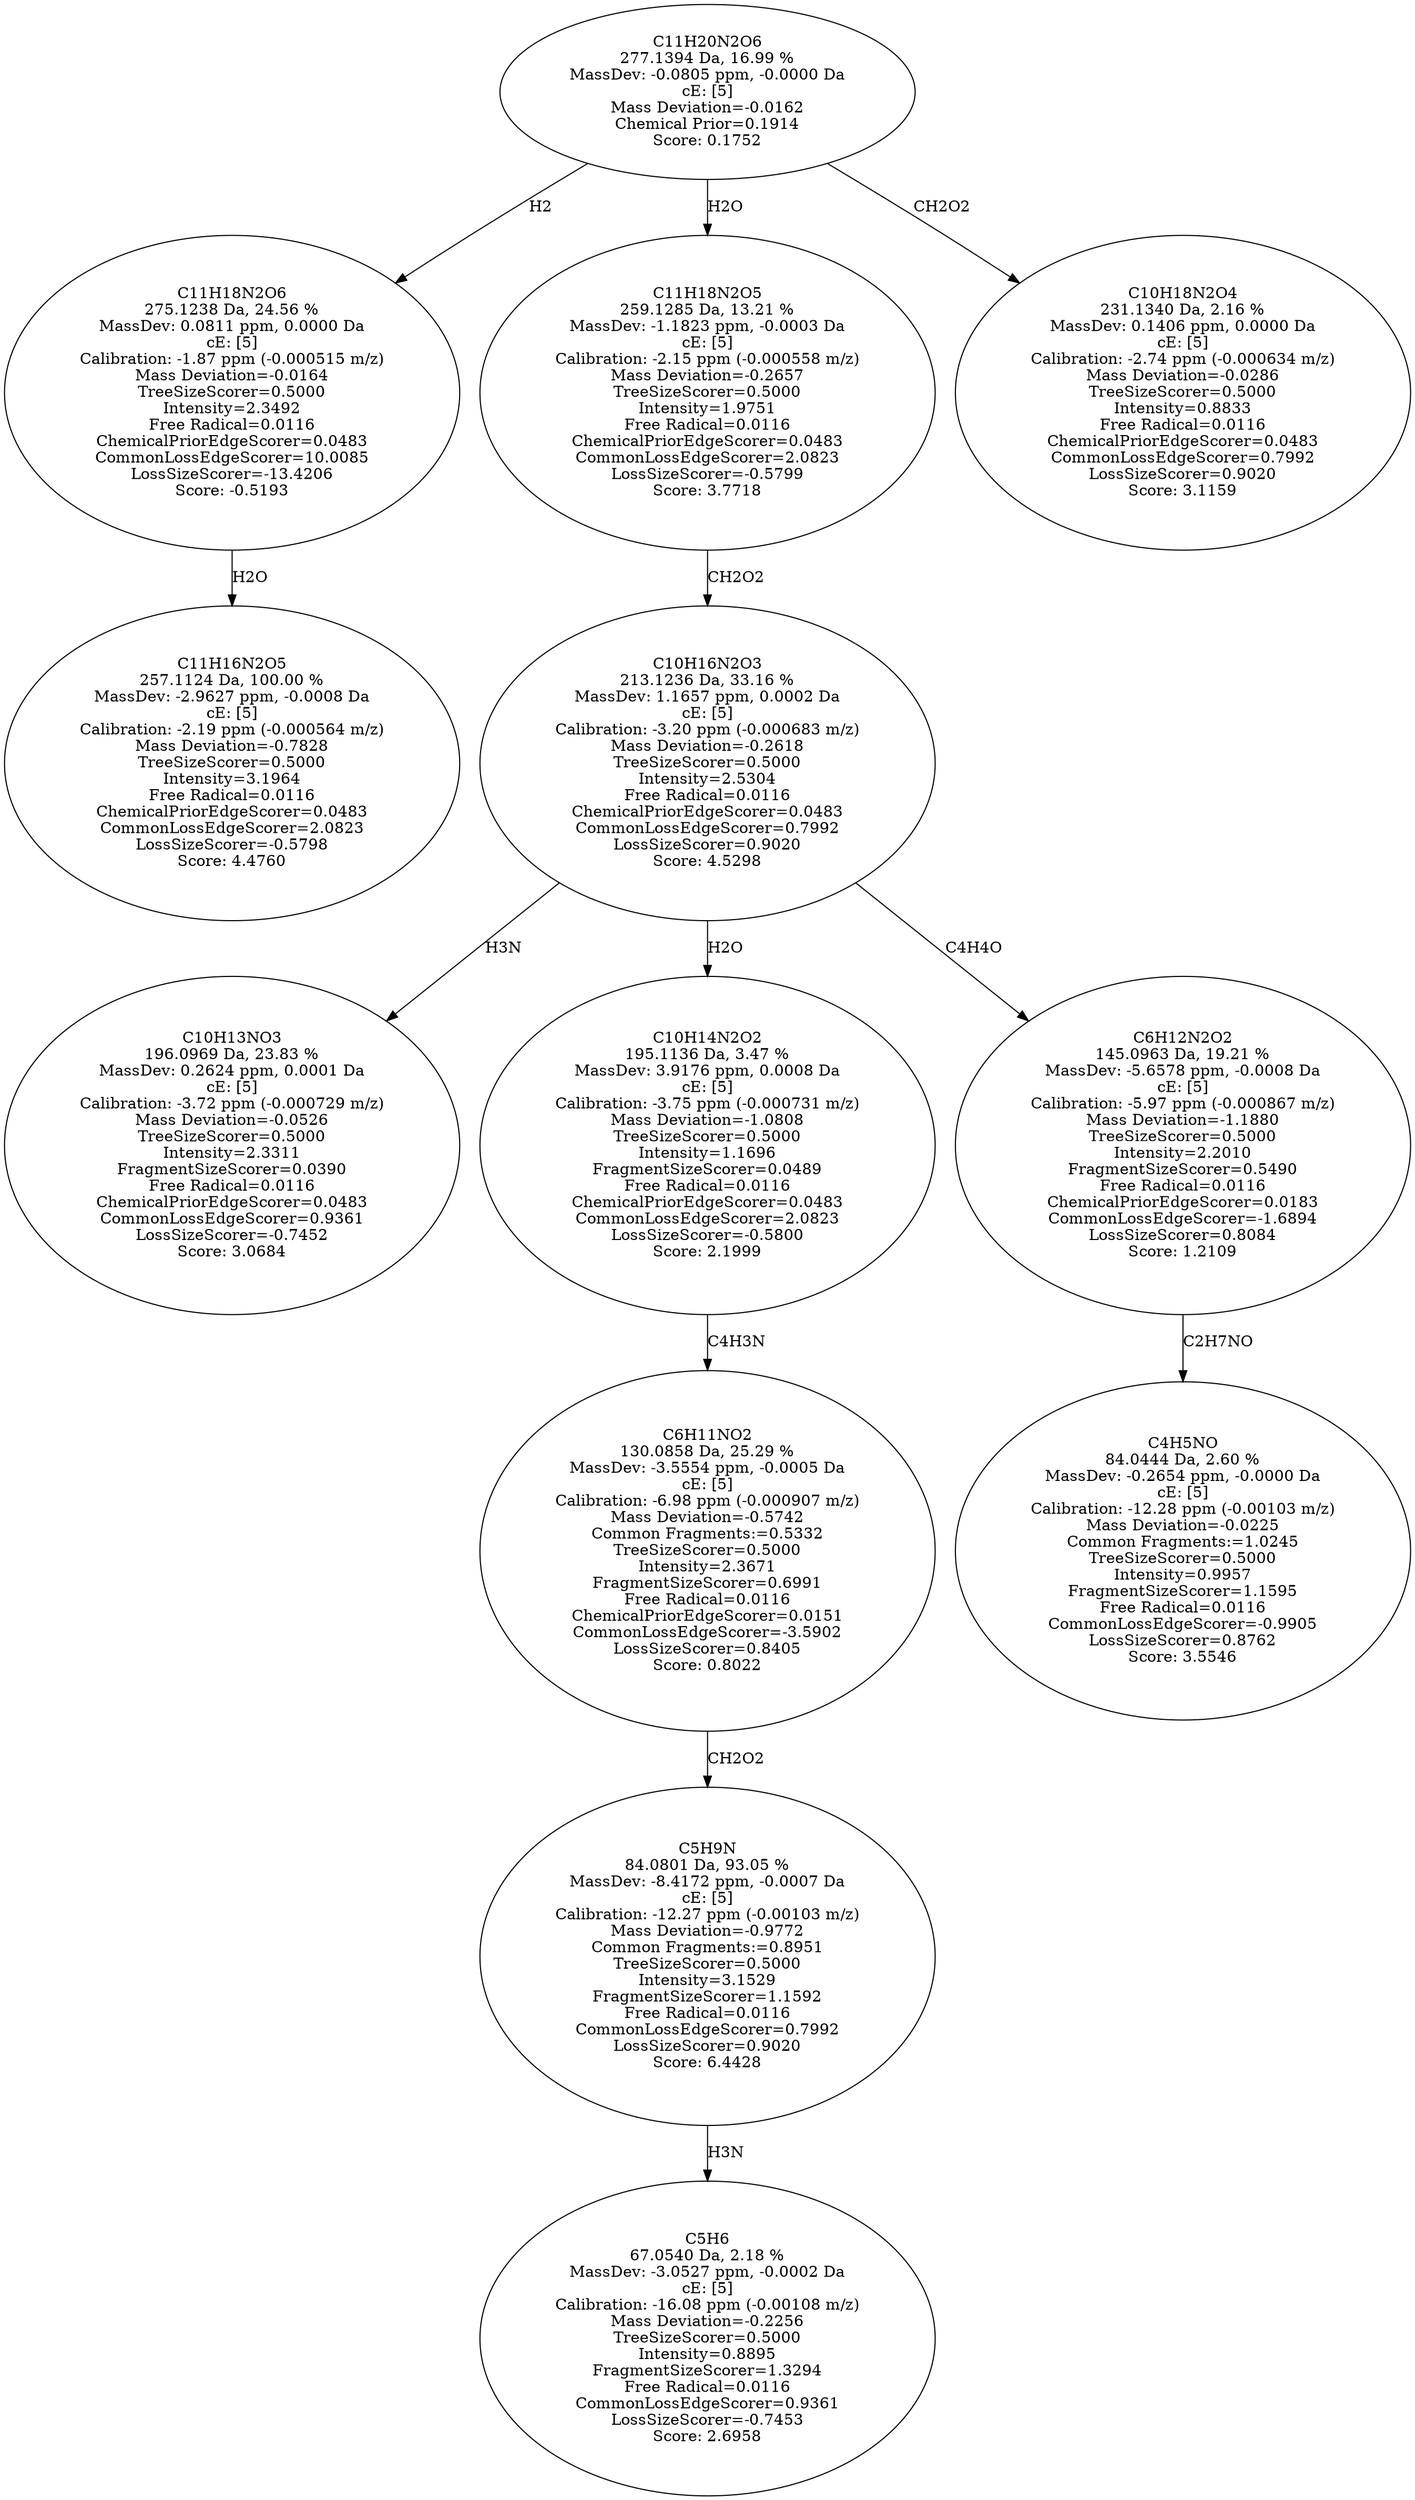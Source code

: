 strict digraph {
v1 [label="C11H16N2O5\n257.1124 Da, 100.00 %\nMassDev: -2.9627 ppm, -0.0008 Da\ncE: [5]\nCalibration: -2.19 ppm (-0.000564 m/z)\nMass Deviation=-0.7828\nTreeSizeScorer=0.5000\nIntensity=3.1964\nFree Radical=0.0116\nChemicalPriorEdgeScorer=0.0483\nCommonLossEdgeScorer=2.0823\nLossSizeScorer=-0.5798\nScore: 4.4760"];
v2 [label="C11H18N2O6\n275.1238 Da, 24.56 %\nMassDev: 0.0811 ppm, 0.0000 Da\ncE: [5]\nCalibration: -1.87 ppm (-0.000515 m/z)\nMass Deviation=-0.0164\nTreeSizeScorer=0.5000\nIntensity=2.3492\nFree Radical=0.0116\nChemicalPriorEdgeScorer=0.0483\nCommonLossEdgeScorer=10.0085\nLossSizeScorer=-13.4206\nScore: -0.5193"];
v3 [label="C10H13NO3\n196.0969 Da, 23.83 %\nMassDev: 0.2624 ppm, 0.0001 Da\ncE: [5]\nCalibration: -3.72 ppm (-0.000729 m/z)\nMass Deviation=-0.0526\nTreeSizeScorer=0.5000\nIntensity=2.3311\nFragmentSizeScorer=0.0390\nFree Radical=0.0116\nChemicalPriorEdgeScorer=0.0483\nCommonLossEdgeScorer=0.9361\nLossSizeScorer=-0.7452\nScore: 3.0684"];
v4 [label="C5H6\n67.0540 Da, 2.18 %\nMassDev: -3.0527 ppm, -0.0002 Da\ncE: [5]\nCalibration: -16.08 ppm (-0.00108 m/z)\nMass Deviation=-0.2256\nTreeSizeScorer=0.5000\nIntensity=0.8895\nFragmentSizeScorer=1.3294\nFree Radical=0.0116\nCommonLossEdgeScorer=0.9361\nLossSizeScorer=-0.7453\nScore: 2.6958"];
v5 [label="C5H9N\n84.0801 Da, 93.05 %\nMassDev: -8.4172 ppm, -0.0007 Da\ncE: [5]\nCalibration: -12.27 ppm (-0.00103 m/z)\nMass Deviation=-0.9772\nCommon Fragments:=0.8951\nTreeSizeScorer=0.5000\nIntensity=3.1529\nFragmentSizeScorer=1.1592\nFree Radical=0.0116\nCommonLossEdgeScorer=0.7992\nLossSizeScorer=0.9020\nScore: 6.4428"];
v6 [label="C6H11NO2\n130.0858 Da, 25.29 %\nMassDev: -3.5554 ppm, -0.0005 Da\ncE: [5]\nCalibration: -6.98 ppm (-0.000907 m/z)\nMass Deviation=-0.5742\nCommon Fragments:=0.5332\nTreeSizeScorer=0.5000\nIntensity=2.3671\nFragmentSizeScorer=0.6991\nFree Radical=0.0116\nChemicalPriorEdgeScorer=0.0151\nCommonLossEdgeScorer=-3.5902\nLossSizeScorer=0.8405\nScore: 0.8022"];
v7 [label="C10H14N2O2\n195.1136 Da, 3.47 %\nMassDev: 3.9176 ppm, 0.0008 Da\ncE: [5]\nCalibration: -3.75 ppm (-0.000731 m/z)\nMass Deviation=-1.0808\nTreeSizeScorer=0.5000\nIntensity=1.1696\nFragmentSizeScorer=0.0489\nFree Radical=0.0116\nChemicalPriorEdgeScorer=0.0483\nCommonLossEdgeScorer=2.0823\nLossSizeScorer=-0.5800\nScore: 2.1999"];
v8 [label="C4H5NO\n84.0444 Da, 2.60 %\nMassDev: -0.2654 ppm, -0.0000 Da\ncE: [5]\nCalibration: -12.28 ppm (-0.00103 m/z)\nMass Deviation=-0.0225\nCommon Fragments:=1.0245\nTreeSizeScorer=0.5000\nIntensity=0.9957\nFragmentSizeScorer=1.1595\nFree Radical=0.0116\nCommonLossEdgeScorer=-0.9905\nLossSizeScorer=0.8762\nScore: 3.5546"];
v9 [label="C6H12N2O2\n145.0963 Da, 19.21 %\nMassDev: -5.6578 ppm, -0.0008 Da\ncE: [5]\nCalibration: -5.97 ppm (-0.000867 m/z)\nMass Deviation=-1.1880\nTreeSizeScorer=0.5000\nIntensity=2.2010\nFragmentSizeScorer=0.5490\nFree Radical=0.0116\nChemicalPriorEdgeScorer=0.0183\nCommonLossEdgeScorer=-1.6894\nLossSizeScorer=0.8084\nScore: 1.2109"];
v10 [label="C10H16N2O3\n213.1236 Da, 33.16 %\nMassDev: 1.1657 ppm, 0.0002 Da\ncE: [5]\nCalibration: -3.20 ppm (-0.000683 m/z)\nMass Deviation=-0.2618\nTreeSizeScorer=0.5000\nIntensity=2.5304\nFree Radical=0.0116\nChemicalPriorEdgeScorer=0.0483\nCommonLossEdgeScorer=0.7992\nLossSizeScorer=0.9020\nScore: 4.5298"];
v11 [label="C11H18N2O5\n259.1285 Da, 13.21 %\nMassDev: -1.1823 ppm, -0.0003 Da\ncE: [5]\nCalibration: -2.15 ppm (-0.000558 m/z)\nMass Deviation=-0.2657\nTreeSizeScorer=0.5000\nIntensity=1.9751\nFree Radical=0.0116\nChemicalPriorEdgeScorer=0.0483\nCommonLossEdgeScorer=2.0823\nLossSizeScorer=-0.5799\nScore: 3.7718"];
v12 [label="C10H18N2O4\n231.1340 Da, 2.16 %\nMassDev: 0.1406 ppm, 0.0000 Da\ncE: [5]\nCalibration: -2.74 ppm (-0.000634 m/z)\nMass Deviation=-0.0286\nTreeSizeScorer=0.5000\nIntensity=0.8833\nFree Radical=0.0116\nChemicalPriorEdgeScorer=0.0483\nCommonLossEdgeScorer=0.7992\nLossSizeScorer=0.9020\nScore: 3.1159"];
v13 [label="C11H20N2O6\n277.1394 Da, 16.99 %\nMassDev: -0.0805 ppm, -0.0000 Da\ncE: [5]\nMass Deviation=-0.0162\nChemical Prior=0.1914\nScore: 0.1752"];
v2 -> v1 [label="H2O"];
v13 -> v2 [label="H2"];
v10 -> v3 [label="H3N"];
v5 -> v4 [label="H3N"];
v6 -> v5 [label="CH2O2"];
v7 -> v6 [label="C4H3N"];
v10 -> v7 [label="H2O"];
v9 -> v8 [label="C2H7NO"];
v10 -> v9 [label="C4H4O"];
v11 -> v10 [label="CH2O2"];
v13 -> v11 [label="H2O"];
v13 -> v12 [label="CH2O2"];
}